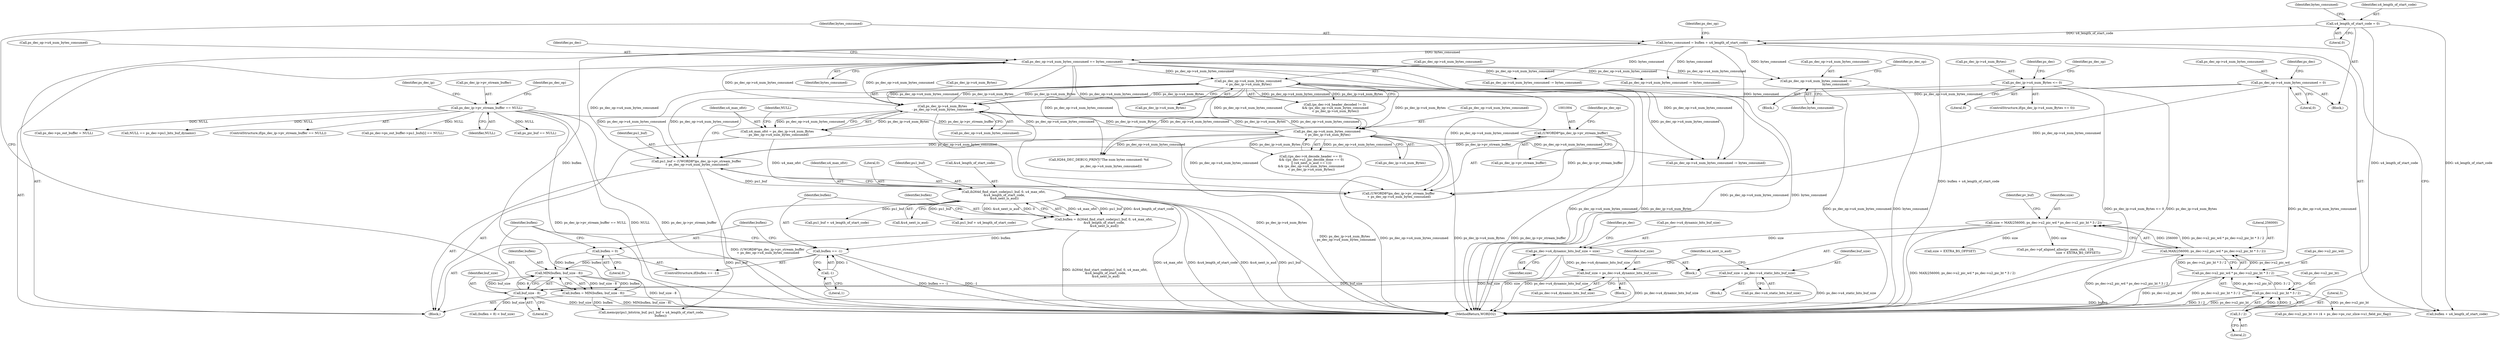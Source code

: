 digraph "0_Android_e86d3cfd2bc28dac421092106751e5638d54a848@pointer" {
"1001182" [label="(Call,ps_dec_op->u4_num_bytes_consumed -=\n                                        bytes_consumed)"];
"1001134" [label="(Call,bytes_consumed = buflen + u4_length_of_start_code)"];
"1001127" [label="(Call,buflen = MIN(buflen, buf_size - 8))"];
"1001129" [label="(Call,MIN(buflen, buf_size - 8))"];
"1001120" [label="(Call,buflen == -1)"];
"1001109" [label="(Call,buflen = ih264d_find_start_code(pu1_buf, 0, u4_max_ofst,\n &u4_length_of_start_code,\n &u4_next_is_aud))"];
"1001111" [label="(Call,ih264d_find_start_code(pu1_buf, 0, u4_max_ofst,\n &u4_length_of_start_code,\n &u4_next_is_aud))"];
"1001000" [label="(Call,pu1_buf = (UWORD8*)ps_dec_ip->pv_stream_buffer\n + ps_dec_op->u4_num_bytes_consumed)"];
"1001003" [label="(Call,(UWORD8*)ps_dec_ip->pv_stream_buffer)"];
"1000266" [label="(Call,ps_dec_ip->pv_stream_buffer == NULL)"];
"1001463" [label="(Call,ps_dec_op->u4_num_bytes_consumed\n < ps_dec_ip->u4_num_Bytes)"];
"1001139" [label="(Call,ps_dec_op->u4_num_bytes_consumed += bytes_consumed)"];
"1001013" [label="(Call,ps_dec_ip->u4_num_Bytes\n - ps_dec_op->u4_num_bytes_consumed)"];
"1001488" [label="(Call,ps_dec_op->u4_num_bytes_consumed\n < ps_dec_ip->u4_num_Bytes)"];
"1000287" [label="(Call,ps_dec_ip->u4_num_Bytes <= 0)"];
"1000312" [label="(Call,ps_dec_op->u4_num_bytes_consumed = 0)"];
"1001011" [label="(Call,u4_max_ofst = ps_dec_ip->u4_num_Bytes\n - ps_dec_op->u4_num_bytes_consumed)"];
"1001122" [label="(Call,-1)"];
"1001124" [label="(Call,buflen = 0)"];
"1001131" [label="(Call,buf_size - 8)"];
"1001089" [label="(Call,buf_size = ps_dec->u4_dynamic_bits_buf_size)"];
"1001074" [label="(Call,ps_dec->u4_dynamic_bits_buf_size = size)"];
"1001041" [label="(Call,size = MAX(256000, ps_dec->u2_pic_wd * ps_dec->u2_pic_ht * 3 / 2))"];
"1001043" [label="(Call,MAX(256000, ps_dec->u2_pic_wd * ps_dec->u2_pic_ht * 3 / 2))"];
"1001045" [label="(Call,ps_dec->u2_pic_wd * ps_dec->u2_pic_ht * 3 / 2)"];
"1001049" [label="(Call,ps_dec->u2_pic_ht * 3 / 2)"];
"1001053" [label="(Call,3 / 2)"];
"1001101" [label="(Call,buf_size = ps_dec->u4_static_bits_buf_size)"];
"1000177" [label="(Call,u4_length_of_start_code = 0)"];
"1000309" [label="(Identifier,ps_dec)"];
"1001467" [label="(Call,ps_dec_ip->u4_num_Bytes)"];
"1001532" [label="(Call,ps_dec->u2_pic_ht >> (4 + ps_dec->ps_cur_slice->u1_field_pic_flag))"];
"1001057" [label="(Identifier,pv_buf)"];
"1001238" [label="(Call,(buflen + 8) < buf_size)"];
"1001121" [label="(Identifier,buflen)"];
"1002265" [label="(Call,H264_DEC_DEBUG_PRINT(\"The num bytes consumed: %d\n\",\n                         ps_dec_op->u4_num_bytes_consumed))"];
"1001055" [label="(Literal,2)"];
"1001157" [label="(Call,pu1_buf + u4_length_of_start_code)"];
"1000265" [label="(ControlStructure,if(ps_dec_ip->pv_stream_buffer == NULL))"];
"1000287" [label="(Call,ps_dec_ip->u4_num_Bytes <= 0)"];
"1001053" [label="(Call,3 / 2)"];
"1001075" [label="(Call,ps_dec->u4_dynamic_bits_buf_size)"];
"1000295" [label="(Identifier,ps_dec_op)"];
"1001135" [label="(Identifier,bytes_consumed)"];
"1001103" [label="(Call,ps_dec->u4_static_bits_buf_size)"];
"1001463" [label="(Call,ps_dec_op->u4_num_bytes_consumed\n < ps_dec_ip->u4_num_Bytes)"];
"1000420" [label="(Call,ps_dec->ps_out_buffer->pu1_bufs[i] == NULL)"];
"1001074" [label="(Call,ps_dec->u4_dynamic_bits_buf_size = size)"];
"1001017" [label="(Call,ps_dec_op->u4_num_bytes_consumed)"];
"1001136" [label="(Call,buflen + u4_length_of_start_code)"];
"1001117" [label="(Call,&u4_next_is_aud)"];
"1001115" [label="(Call,&u4_length_of_start_code)"];
"1000179" [label="(Literal,0)"];
"1001003" [label="(Call,(UWORD8*)ps_dec_ip->pv_stream_buffer)"];
"1001049" [label="(Call,ps_dec->u2_pic_ht * 3 / 2)"];
"1001122" [label="(Call,-1)"];
"1001014" [label="(Call,ps_dec_ip->u4_num_Bytes)"];
"1000286" [label="(ControlStructure,if(ps_dec_ip->u4_num_Bytes <= 0))"];
"1001089" [label="(Call,buf_size = ps_dec->u4_dynamic_bits_buf_size)"];
"1001091" [label="(Call,ps_dec->u4_dynamic_bits_buf_size)"];
"1001078" [label="(Identifier,size)"];
"1001143" [label="(Identifier,bytes_consumed)"];
"1001231" [label="(Call,memcpy(pu1_bitstrm_buf, pu1_buf + u4_length_of_start_code,\n                   buflen))"];
"1001110" [label="(Identifier,buflen)"];
"1001114" [label="(Identifier,u4_max_ofst)"];
"1001041" [label="(Call,size = MAX(256000, ps_dec->u2_pic_wd * ps_dec->u2_pic_ht * 3 / 2))"];
"1001132" [label="(Identifier,buf_size)"];
"1001042" [label="(Identifier,size)"];
"1001090" [label="(Identifier,buf_size)"];
"1001043" [label="(Call,MAX(256000, ps_dec->u2_pic_wd * ps_dec->u2_pic_ht * 3 / 2))"];
"1000312" [label="(Call,ps_dec_op->u4_num_bytes_consumed = 0)"];
"1001123" [label="(Literal,1)"];
"1001081" [label="(Identifier,ps_dec)"];
"1001124" [label="(Call,buflen = 0)"];
"1001002" [label="(Call,(UWORD8*)ps_dec_ip->pv_stream_buffer\n + ps_dec_op->u4_num_bytes_consumed)"];
"1001128" [label="(Identifier,buflen)"];
"1000157" [label="(Block,)"];
"1001183" [label="(Call,ps_dec_op->u4_num_bytes_consumed)"];
"1001023" [label="(Identifier,NULL)"];
"1000291" [label="(Literal,0)"];
"1001054" [label="(Literal,3)"];
"1000316" [label="(Literal,0)"];
"1001150" [label="(Identifier,ps_dec)"];
"1001000" [label="(Call,pu1_buf = (UWORD8*)ps_dec_ip->pv_stream_buffer\n + ps_dec_op->u4_num_bytes_consumed)"];
"1001408" [label="(Call,ps_dec_op->u4_num_bytes_consumed -= bytes_consumed)"];
"1000182" [label="(Identifier,bytes_consumed)"];
"1001113" [label="(Literal,0)"];
"1001126" [label="(Literal,0)"];
"1000270" [label="(Identifier,NULL)"];
"1001181" [label="(Block,)"];
"1000998" [label="(Block,)"];
"1001472" [label="(Call,((ps_dec->i4_decode_header == 0)\n && ((ps_dec->u1_pic_decode_done == 0)\n || (u4_next_is_aud == 1)))\n && (ps_dec_op->u4_num_bytes_consumed\n < ps_dec_ip->u4_num_Bytes))"];
"1001134" [label="(Call,bytes_consumed = buflen + u4_length_of_start_code)"];
"1001385" [label="(Call,ps_dec_op->u4_num_bytes_consumed -= bytes_consumed)"];
"1001083" [label="(Block,)"];
"1001489" [label="(Call,ps_dec_op->u4_num_bytes_consumed)"];
"1000319" [label="(Identifier,ps_dec)"];
"1001488" [label="(Call,ps_dec_op->u4_num_bytes_consumed\n < ps_dec_ip->u4_num_Bytes)"];
"1001050" [label="(Call,ps_dec->u2_pic_ht)"];
"1001001" [label="(Identifier,pu1_buf)"];
"1000177" [label="(Call,u4_length_of_start_code = 0)"];
"1000622" [label="(Call,ps_pic_buf == NULL)"];
"1001111" [label="(Call,ih264d_find_start_code(pu1_buf, 0, u4_max_ofst,\n &u4_length_of_start_code,\n &u4_next_is_aud))"];
"1001012" [label="(Identifier,u4_max_ofst)"];
"1001045" [label="(Call,ps_dec->u2_pic_wd * ps_dec->u2_pic_ht * 3 / 2)"];
"1001095" [label="(Block,)"];
"1001107" [label="(Identifier,u4_next_is_aud)"];
"1001140" [label="(Call,ps_dec_op->u4_num_bytes_consumed)"];
"1000267" [label="(Call,ps_dec_ip->pv_stream_buffer)"];
"1000274" [label="(Identifier,ps_dec_op)"];
"1001464" [label="(Call,ps_dec_op->u4_num_bytes_consumed)"];
"1001032" [label="(Block,)"];
"1001133" [label="(Literal,8)"];
"1001186" [label="(Identifier,bytes_consumed)"];
"1001011" [label="(Call,u4_max_ofst = ps_dec_ip->u4_num_Bytes\n - ps_dec_op->u4_num_bytes_consumed)"];
"1000313" [label="(Call,ps_dec_op->u4_num_bytes_consumed)"];
"1001233" [label="(Call,pu1_buf + u4_length_of_start_code)"];
"1001131" [label="(Call,buf_size - 8)"];
"1000266" [label="(Call,ps_dec_ip->pv_stream_buffer == NULL)"];
"1001119" [label="(ControlStructure,if(buflen == -1))"];
"1001141" [label="(Identifier,ps_dec_op)"];
"1001125" [label="(Identifier,buflen)"];
"1001013" [label="(Call,ps_dec_ip->u4_num_Bytes\n - ps_dec_op->u4_num_bytes_consumed)"];
"1001061" [label="(Call,size + EXTRA_BS_OFFSET)"];
"1001189" [label="(Identifier,ps_dec_op)"];
"1001009" [label="(Identifier,ps_dec_op)"];
"1000317" [label="(Call,ps_dec->ps_out_buffer = NULL)"];
"1002272" [label="(MethodReturn,WORD32)"];
"1001109" [label="(Call,buflen = ih264d_find_start_code(pu1_buf, 0, u4_max_ofst,\n &u4_length_of_start_code,\n &u4_next_is_aud))"];
"1001655" [label="(Call,ps_dec_op->u4_num_bytes_consumed -= bytes_consumed)"];
"1001127" [label="(Call,buflen = MIN(buflen, buf_size - 8))"];
"1001102" [label="(Identifier,buf_size)"];
"1001457" [label="(Call,(ps_dec->i4_header_decoded != 3)\n && (ps_dec_op->u4_num_bytes_consumed\n < ps_dec_ip->u4_num_Bytes))"];
"1001182" [label="(Call,ps_dec_op->u4_num_bytes_consumed -=\n                                        bytes_consumed)"];
"1000288" [label="(Call,ps_dec_ip->u4_num_Bytes)"];
"1001120" [label="(Call,buflen == -1)"];
"1001101" [label="(Call,buf_size = ps_dec->u4_static_bits_buf_size)"];
"1001044" [label="(Literal,256000)"];
"1000289" [label="(Identifier,ps_dec_ip)"];
"1000178" [label="(Identifier,u4_length_of_start_code)"];
"1001129" [label="(Call,MIN(buflen, buf_size - 8))"];
"1001130" [label="(Identifier,buflen)"];
"1001058" [label="(Call,ps_dec->pf_aligned_alloc(pv_mem_ctxt, 128,\n                                              size + EXTRA_BS_OFFSET))"];
"1001046" [label="(Call,ps_dec->u2_pic_wd)"];
"1001005" [label="(Call,ps_dec_ip->pv_stream_buffer)"];
"1001022" [label="(Call,NULL == ps_dec->pu1_bits_buf_dynamic)"];
"1001492" [label="(Call,ps_dec_ip->u4_num_Bytes)"];
"1001139" [label="(Call,ps_dec_op->u4_num_bytes_consumed += bytes_consumed)"];
"1001112" [label="(Identifier,pu1_buf)"];
"1001182" -> "1001181"  [label="AST: "];
"1001182" -> "1001186"  [label="CFG: "];
"1001183" -> "1001182"  [label="AST: "];
"1001186" -> "1001182"  [label="AST: "];
"1001189" -> "1001182"  [label="CFG: "];
"1001182" -> "1002272"  [label="DDG: bytes_consumed"];
"1001182" -> "1002272"  [label="DDG: ps_dec_op->u4_num_bytes_consumed"];
"1001134" -> "1001182"  [label="DDG: bytes_consumed"];
"1001139" -> "1001182"  [label="DDG: ps_dec_op->u4_num_bytes_consumed"];
"1001134" -> "1000998"  [label="AST: "];
"1001134" -> "1001136"  [label="CFG: "];
"1001135" -> "1001134"  [label="AST: "];
"1001136" -> "1001134"  [label="AST: "];
"1001141" -> "1001134"  [label="CFG: "];
"1001134" -> "1002272"  [label="DDG: buflen + u4_length_of_start_code"];
"1001127" -> "1001134"  [label="DDG: buflen"];
"1000177" -> "1001134"  [label="DDG: u4_length_of_start_code"];
"1001134" -> "1001139"  [label="DDG: bytes_consumed"];
"1001134" -> "1001385"  [label="DDG: bytes_consumed"];
"1001134" -> "1001408"  [label="DDG: bytes_consumed"];
"1001134" -> "1001655"  [label="DDG: bytes_consumed"];
"1001127" -> "1000998"  [label="AST: "];
"1001127" -> "1001129"  [label="CFG: "];
"1001128" -> "1001127"  [label="AST: "];
"1001129" -> "1001127"  [label="AST: "];
"1001135" -> "1001127"  [label="CFG: "];
"1001127" -> "1002272"  [label="DDG: MIN(buflen, buf_size - 8)"];
"1001129" -> "1001127"  [label="DDG: buflen"];
"1001129" -> "1001127"  [label="DDG: buf_size - 8"];
"1001127" -> "1001136"  [label="DDG: buflen"];
"1001127" -> "1001231"  [label="DDG: buflen"];
"1001129" -> "1001131"  [label="CFG: "];
"1001130" -> "1001129"  [label="AST: "];
"1001131" -> "1001129"  [label="AST: "];
"1001129" -> "1002272"  [label="DDG: buf_size - 8"];
"1001120" -> "1001129"  [label="DDG: buflen"];
"1001124" -> "1001129"  [label="DDG: buflen"];
"1001131" -> "1001129"  [label="DDG: buf_size"];
"1001131" -> "1001129"  [label="DDG: 8"];
"1001120" -> "1001119"  [label="AST: "];
"1001120" -> "1001122"  [label="CFG: "];
"1001121" -> "1001120"  [label="AST: "];
"1001122" -> "1001120"  [label="AST: "];
"1001125" -> "1001120"  [label="CFG: "];
"1001128" -> "1001120"  [label="CFG: "];
"1001120" -> "1002272"  [label="DDG: -1"];
"1001120" -> "1002272"  [label="DDG: buflen == -1"];
"1001109" -> "1001120"  [label="DDG: buflen"];
"1001122" -> "1001120"  [label="DDG: 1"];
"1001109" -> "1000998"  [label="AST: "];
"1001109" -> "1001111"  [label="CFG: "];
"1001110" -> "1001109"  [label="AST: "];
"1001111" -> "1001109"  [label="AST: "];
"1001121" -> "1001109"  [label="CFG: "];
"1001109" -> "1002272"  [label="DDG: ih264d_find_start_code(pu1_buf, 0, u4_max_ofst,\n &u4_length_of_start_code,\n &u4_next_is_aud)"];
"1001111" -> "1001109"  [label="DDG: u4_max_ofst"];
"1001111" -> "1001109"  [label="DDG: pu1_buf"];
"1001111" -> "1001109"  [label="DDG: &u4_length_of_start_code"];
"1001111" -> "1001109"  [label="DDG: &u4_next_is_aud"];
"1001111" -> "1001109"  [label="DDG: 0"];
"1001111" -> "1001117"  [label="CFG: "];
"1001112" -> "1001111"  [label="AST: "];
"1001113" -> "1001111"  [label="AST: "];
"1001114" -> "1001111"  [label="AST: "];
"1001115" -> "1001111"  [label="AST: "];
"1001117" -> "1001111"  [label="AST: "];
"1001111" -> "1002272"  [label="DDG: u4_max_ofst"];
"1001111" -> "1002272"  [label="DDG: &u4_length_of_start_code"];
"1001111" -> "1002272"  [label="DDG: &u4_next_is_aud"];
"1001111" -> "1002272"  [label="DDG: pu1_buf"];
"1001000" -> "1001111"  [label="DDG: pu1_buf"];
"1001011" -> "1001111"  [label="DDG: u4_max_ofst"];
"1001111" -> "1001157"  [label="DDG: pu1_buf"];
"1001111" -> "1001231"  [label="DDG: pu1_buf"];
"1001111" -> "1001233"  [label="DDG: pu1_buf"];
"1001000" -> "1000998"  [label="AST: "];
"1001000" -> "1001002"  [label="CFG: "];
"1001001" -> "1001000"  [label="AST: "];
"1001002" -> "1001000"  [label="AST: "];
"1001012" -> "1001000"  [label="CFG: "];
"1001000" -> "1002272"  [label="DDG: (UWORD8*)ps_dec_ip->pv_stream_buffer\n + ps_dec_op->u4_num_bytes_consumed"];
"1001003" -> "1001000"  [label="DDG: ps_dec_ip->pv_stream_buffer"];
"1001463" -> "1001000"  [label="DDG: ps_dec_op->u4_num_bytes_consumed"];
"1001139" -> "1001000"  [label="DDG: ps_dec_op->u4_num_bytes_consumed"];
"1000312" -> "1001000"  [label="DDG: ps_dec_op->u4_num_bytes_consumed"];
"1001488" -> "1001000"  [label="DDG: ps_dec_op->u4_num_bytes_consumed"];
"1001003" -> "1001002"  [label="AST: "];
"1001003" -> "1001005"  [label="CFG: "];
"1001004" -> "1001003"  [label="AST: "];
"1001005" -> "1001003"  [label="AST: "];
"1001009" -> "1001003"  [label="CFG: "];
"1001003" -> "1002272"  [label="DDG: ps_dec_ip->pv_stream_buffer"];
"1001003" -> "1001002"  [label="DDG: ps_dec_ip->pv_stream_buffer"];
"1000266" -> "1001003"  [label="DDG: ps_dec_ip->pv_stream_buffer"];
"1000266" -> "1000265"  [label="AST: "];
"1000266" -> "1000270"  [label="CFG: "];
"1000267" -> "1000266"  [label="AST: "];
"1000270" -> "1000266"  [label="AST: "];
"1000274" -> "1000266"  [label="CFG: "];
"1000289" -> "1000266"  [label="CFG: "];
"1000266" -> "1002272"  [label="DDG: ps_dec_ip->pv_stream_buffer"];
"1000266" -> "1002272"  [label="DDG: ps_dec_ip->pv_stream_buffer == NULL"];
"1000266" -> "1002272"  [label="DDG: NULL"];
"1000266" -> "1000317"  [label="DDG: NULL"];
"1000266" -> "1000420"  [label="DDG: NULL"];
"1000266" -> "1000622"  [label="DDG: NULL"];
"1000266" -> "1001022"  [label="DDG: NULL"];
"1001463" -> "1001457"  [label="AST: "];
"1001463" -> "1001467"  [label="CFG: "];
"1001464" -> "1001463"  [label="AST: "];
"1001467" -> "1001463"  [label="AST: "];
"1001457" -> "1001463"  [label="CFG: "];
"1001463" -> "1002272"  [label="DDG: ps_dec_op->u4_num_bytes_consumed"];
"1001463" -> "1002272"  [label="DDG: ps_dec_ip->u4_num_Bytes"];
"1001463" -> "1001002"  [label="DDG: ps_dec_op->u4_num_bytes_consumed"];
"1001463" -> "1001013"  [label="DDG: ps_dec_ip->u4_num_Bytes"];
"1001463" -> "1001013"  [label="DDG: ps_dec_op->u4_num_bytes_consumed"];
"1001463" -> "1001457"  [label="DDG: ps_dec_op->u4_num_bytes_consumed"];
"1001463" -> "1001457"  [label="DDG: ps_dec_ip->u4_num_Bytes"];
"1001139" -> "1001463"  [label="DDG: ps_dec_op->u4_num_bytes_consumed"];
"1001013" -> "1001463"  [label="DDG: ps_dec_ip->u4_num_Bytes"];
"1001463" -> "1001488"  [label="DDG: ps_dec_op->u4_num_bytes_consumed"];
"1001463" -> "1001488"  [label="DDG: ps_dec_ip->u4_num_Bytes"];
"1001463" -> "1001655"  [label="DDG: ps_dec_op->u4_num_bytes_consumed"];
"1001463" -> "1002265"  [label="DDG: ps_dec_op->u4_num_bytes_consumed"];
"1001139" -> "1000998"  [label="AST: "];
"1001139" -> "1001143"  [label="CFG: "];
"1001140" -> "1001139"  [label="AST: "];
"1001143" -> "1001139"  [label="AST: "];
"1001150" -> "1001139"  [label="CFG: "];
"1001139" -> "1002272"  [label="DDG: ps_dec_op->u4_num_bytes_consumed"];
"1001139" -> "1002272"  [label="DDG: bytes_consumed"];
"1001139" -> "1001002"  [label="DDG: ps_dec_op->u4_num_bytes_consumed"];
"1001139" -> "1001013"  [label="DDG: ps_dec_op->u4_num_bytes_consumed"];
"1001013" -> "1001139"  [label="DDG: ps_dec_op->u4_num_bytes_consumed"];
"1001139" -> "1001385"  [label="DDG: ps_dec_op->u4_num_bytes_consumed"];
"1001139" -> "1001408"  [label="DDG: ps_dec_op->u4_num_bytes_consumed"];
"1001139" -> "1001488"  [label="DDG: ps_dec_op->u4_num_bytes_consumed"];
"1001139" -> "1001655"  [label="DDG: ps_dec_op->u4_num_bytes_consumed"];
"1001139" -> "1002265"  [label="DDG: ps_dec_op->u4_num_bytes_consumed"];
"1001013" -> "1001011"  [label="AST: "];
"1001013" -> "1001017"  [label="CFG: "];
"1001014" -> "1001013"  [label="AST: "];
"1001017" -> "1001013"  [label="AST: "];
"1001011" -> "1001013"  [label="CFG: "];
"1001013" -> "1002272"  [label="DDG: ps_dec_ip->u4_num_Bytes"];
"1001013" -> "1001011"  [label="DDG: ps_dec_ip->u4_num_Bytes"];
"1001013" -> "1001011"  [label="DDG: ps_dec_op->u4_num_bytes_consumed"];
"1001488" -> "1001013"  [label="DDG: ps_dec_ip->u4_num_Bytes"];
"1001488" -> "1001013"  [label="DDG: ps_dec_op->u4_num_bytes_consumed"];
"1000287" -> "1001013"  [label="DDG: ps_dec_ip->u4_num_Bytes"];
"1000312" -> "1001013"  [label="DDG: ps_dec_op->u4_num_bytes_consumed"];
"1001013" -> "1001488"  [label="DDG: ps_dec_ip->u4_num_Bytes"];
"1001488" -> "1001472"  [label="AST: "];
"1001488" -> "1001492"  [label="CFG: "];
"1001489" -> "1001488"  [label="AST: "];
"1001492" -> "1001488"  [label="AST: "];
"1001472" -> "1001488"  [label="CFG: "];
"1001488" -> "1002272"  [label="DDG: ps_dec_ip->u4_num_Bytes"];
"1001488" -> "1002272"  [label="DDG: ps_dec_op->u4_num_bytes_consumed"];
"1001488" -> "1001002"  [label="DDG: ps_dec_op->u4_num_bytes_consumed"];
"1001488" -> "1001472"  [label="DDG: ps_dec_op->u4_num_bytes_consumed"];
"1001488" -> "1001472"  [label="DDG: ps_dec_ip->u4_num_Bytes"];
"1001488" -> "1001655"  [label="DDG: ps_dec_op->u4_num_bytes_consumed"];
"1001488" -> "1002265"  [label="DDG: ps_dec_op->u4_num_bytes_consumed"];
"1000287" -> "1000286"  [label="AST: "];
"1000287" -> "1000291"  [label="CFG: "];
"1000288" -> "1000287"  [label="AST: "];
"1000291" -> "1000287"  [label="AST: "];
"1000295" -> "1000287"  [label="CFG: "];
"1000309" -> "1000287"  [label="CFG: "];
"1000287" -> "1002272"  [label="DDG: ps_dec_ip->u4_num_Bytes <= 0"];
"1000287" -> "1002272"  [label="DDG: ps_dec_ip->u4_num_Bytes"];
"1000312" -> "1000157"  [label="AST: "];
"1000312" -> "1000316"  [label="CFG: "];
"1000313" -> "1000312"  [label="AST: "];
"1000316" -> "1000312"  [label="AST: "];
"1000319" -> "1000312"  [label="CFG: "];
"1000312" -> "1002272"  [label="DDG: ps_dec_op->u4_num_bytes_consumed"];
"1000312" -> "1001002"  [label="DDG: ps_dec_op->u4_num_bytes_consumed"];
"1001011" -> "1000998"  [label="AST: "];
"1001012" -> "1001011"  [label="AST: "];
"1001023" -> "1001011"  [label="CFG: "];
"1001011" -> "1002272"  [label="DDG: ps_dec_ip->u4_num_Bytes\n - ps_dec_op->u4_num_bytes_consumed"];
"1001122" -> "1001123"  [label="CFG: "];
"1001123" -> "1001122"  [label="AST: "];
"1001124" -> "1001119"  [label="AST: "];
"1001124" -> "1001126"  [label="CFG: "];
"1001125" -> "1001124"  [label="AST: "];
"1001126" -> "1001124"  [label="AST: "];
"1001128" -> "1001124"  [label="CFG: "];
"1001131" -> "1001133"  [label="CFG: "];
"1001132" -> "1001131"  [label="AST: "];
"1001133" -> "1001131"  [label="AST: "];
"1001131" -> "1002272"  [label="DDG: buf_size"];
"1001089" -> "1001131"  [label="DDG: buf_size"];
"1001101" -> "1001131"  [label="DDG: buf_size"];
"1001131" -> "1001238"  [label="DDG: buf_size"];
"1001089" -> "1001083"  [label="AST: "];
"1001089" -> "1001091"  [label="CFG: "];
"1001090" -> "1001089"  [label="AST: "];
"1001091" -> "1001089"  [label="AST: "];
"1001107" -> "1001089"  [label="CFG: "];
"1001089" -> "1002272"  [label="DDG: ps_dec->u4_dynamic_bits_buf_size"];
"1001074" -> "1001089"  [label="DDG: ps_dec->u4_dynamic_bits_buf_size"];
"1001074" -> "1001032"  [label="AST: "];
"1001074" -> "1001078"  [label="CFG: "];
"1001075" -> "1001074"  [label="AST: "];
"1001078" -> "1001074"  [label="AST: "];
"1001081" -> "1001074"  [label="CFG: "];
"1001074" -> "1002272"  [label="DDG: ps_dec->u4_dynamic_bits_buf_size"];
"1001074" -> "1002272"  [label="DDG: size"];
"1001041" -> "1001074"  [label="DDG: size"];
"1001041" -> "1001032"  [label="AST: "];
"1001041" -> "1001043"  [label="CFG: "];
"1001042" -> "1001041"  [label="AST: "];
"1001043" -> "1001041"  [label="AST: "];
"1001057" -> "1001041"  [label="CFG: "];
"1001041" -> "1002272"  [label="DDG: MAX(256000, ps_dec->u2_pic_wd * ps_dec->u2_pic_ht * 3 / 2)"];
"1001043" -> "1001041"  [label="DDG: 256000"];
"1001043" -> "1001041"  [label="DDG: ps_dec->u2_pic_wd * ps_dec->u2_pic_ht * 3 / 2"];
"1001041" -> "1001058"  [label="DDG: size"];
"1001041" -> "1001061"  [label="DDG: size"];
"1001043" -> "1001045"  [label="CFG: "];
"1001044" -> "1001043"  [label="AST: "];
"1001045" -> "1001043"  [label="AST: "];
"1001043" -> "1002272"  [label="DDG: ps_dec->u2_pic_wd * ps_dec->u2_pic_ht * 3 / 2"];
"1001045" -> "1001043"  [label="DDG: ps_dec->u2_pic_wd"];
"1001045" -> "1001043"  [label="DDG: ps_dec->u2_pic_ht * 3 / 2"];
"1001045" -> "1001049"  [label="CFG: "];
"1001046" -> "1001045"  [label="AST: "];
"1001049" -> "1001045"  [label="AST: "];
"1001045" -> "1002272"  [label="DDG: ps_dec->u2_pic_ht * 3 / 2"];
"1001045" -> "1002272"  [label="DDG: ps_dec->u2_pic_wd"];
"1001049" -> "1001045"  [label="DDG: ps_dec->u2_pic_ht"];
"1001049" -> "1001045"  [label="DDG: 3 / 2"];
"1001049" -> "1001053"  [label="CFG: "];
"1001050" -> "1001049"  [label="AST: "];
"1001053" -> "1001049"  [label="AST: "];
"1001049" -> "1002272"  [label="DDG: ps_dec->u2_pic_ht"];
"1001049" -> "1002272"  [label="DDG: 3 / 2"];
"1001053" -> "1001049"  [label="DDG: 3"];
"1001053" -> "1001049"  [label="DDG: 2"];
"1001049" -> "1001532"  [label="DDG: ps_dec->u2_pic_ht"];
"1001053" -> "1001055"  [label="CFG: "];
"1001054" -> "1001053"  [label="AST: "];
"1001055" -> "1001053"  [label="AST: "];
"1001101" -> "1001095"  [label="AST: "];
"1001101" -> "1001103"  [label="CFG: "];
"1001102" -> "1001101"  [label="AST: "];
"1001103" -> "1001101"  [label="AST: "];
"1001107" -> "1001101"  [label="CFG: "];
"1001101" -> "1002272"  [label="DDG: ps_dec->u4_static_bits_buf_size"];
"1000177" -> "1000157"  [label="AST: "];
"1000177" -> "1000179"  [label="CFG: "];
"1000178" -> "1000177"  [label="AST: "];
"1000179" -> "1000177"  [label="AST: "];
"1000182" -> "1000177"  [label="CFG: "];
"1000177" -> "1002272"  [label="DDG: u4_length_of_start_code"];
"1000177" -> "1001136"  [label="DDG: u4_length_of_start_code"];
}
